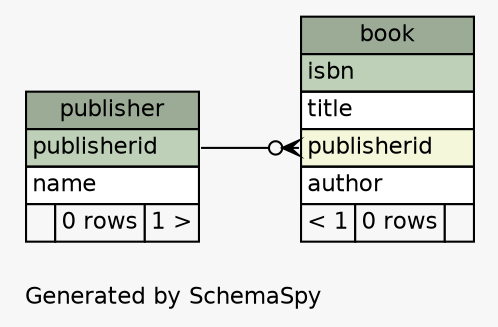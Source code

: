 // dot 2.38.0 on Mac OS X 10.12.1
// SchemaSpy rev Unknown
digraph "largeRelationshipsDiagram" {
  graph [
    rankdir="RL"
    bgcolor="#f7f7f7"
    label="\nGenerated by SchemaSpy"
    labeljust="l"
    nodesep="0.18"
    ranksep="0.46"
    fontname="Helvetica"
    fontsize="11"
  ];
  node [
    fontname="Helvetica"
    fontsize="11"
    shape="plaintext"
  ];
  edge [
    arrowsize="0.8"
  ];
  "book" [
    label=<
    <TABLE BORDER="0" CELLBORDER="1" CELLSPACING="0" BGCOLOR="#ffffff">
      <TR><TD COLSPAN="3" BGCOLOR="#9bab96" ALIGN="CENTER">book</TD></TR>
      <TR><TD PORT="isbn" COLSPAN="3" BGCOLOR="#bed1b8" ALIGN="LEFT">isbn</TD></TR>
      <TR><TD PORT="title" COLSPAN="3" ALIGN="LEFT">title</TD></TR>
      <TR><TD PORT="publisherid" COLSPAN="3" BGCOLOR="#f4f7da" ALIGN="LEFT">publisherid</TD></TR>
      <TR><TD PORT="author" COLSPAN="3" ALIGN="LEFT">author</TD></TR>
      <TR><TD ALIGN="LEFT" BGCOLOR="#f7f7f7">&lt; 1</TD><TD ALIGN="RIGHT" BGCOLOR="#f7f7f7">0 rows</TD><TD ALIGN="RIGHT" BGCOLOR="#f7f7f7">  </TD></TR>
    </TABLE>>
    URL="tables/book.html"
    tooltip="book"
  ];
  "publisher" [
    label=<
    <TABLE BORDER="0" CELLBORDER="1" CELLSPACING="0" BGCOLOR="#ffffff">
      <TR><TD COLSPAN="3" BGCOLOR="#9bab96" ALIGN="CENTER">publisher</TD></TR>
      <TR><TD PORT="publisherid" COLSPAN="3" BGCOLOR="#bed1b8" ALIGN="LEFT">publisherid</TD></TR>
      <TR><TD PORT="name" COLSPAN="3" ALIGN="LEFT">name</TD></TR>
      <TR><TD ALIGN="LEFT" BGCOLOR="#f7f7f7">  </TD><TD ALIGN="RIGHT" BGCOLOR="#f7f7f7">0 rows</TD><TD ALIGN="RIGHT" BGCOLOR="#f7f7f7">1 &gt;</TD></TR>
    </TABLE>>
    URL="tables/publisher.html"
    tooltip="publisher"
  ];
  "book":"publisherid":w -> "publisher":"publisherid":e [arrowhead=none dir=back arrowtail=crowodot];
}
